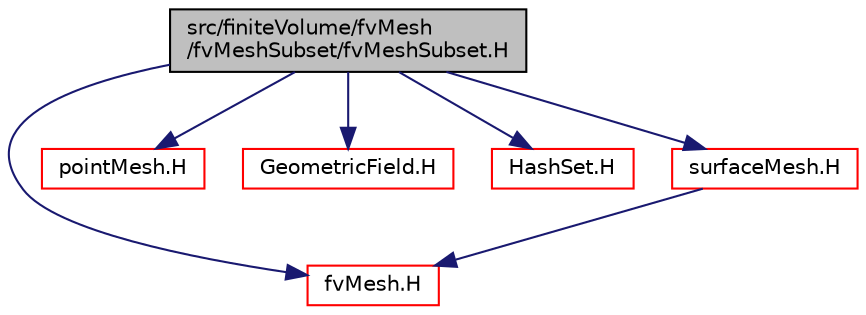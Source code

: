 digraph "src/finiteVolume/fvMesh/fvMeshSubset/fvMeshSubset.H"
{
  bgcolor="transparent";
  edge [fontname="Helvetica",fontsize="10",labelfontname="Helvetica",labelfontsize="10"];
  node [fontname="Helvetica",fontsize="10",shape=record];
  Node1 [label="src/finiteVolume/fvMesh\l/fvMeshSubset/fvMeshSubset.H",height=0.2,width=0.4,color="black", fillcolor="grey75", style="filled", fontcolor="black"];
  Node1 -> Node2 [color="midnightblue",fontsize="10",style="solid",fontname="Helvetica"];
  Node2 [label="fvMesh.H",height=0.2,width=0.4,color="red",URL="$a05816.html"];
  Node1 -> Node3 [color="midnightblue",fontsize="10",style="solid",fontname="Helvetica"];
  Node3 [label="pointMesh.H",height=0.2,width=0.4,color="red",URL="$a08502.html"];
  Node1 -> Node4 [color="midnightblue",fontsize="10",style="solid",fontname="Helvetica"];
  Node4 [label="GeometricField.H",height=0.2,width=0.4,color="red",URL="$a07969.html"];
  Node1 -> Node5 [color="midnightblue",fontsize="10",style="solid",fontname="Helvetica"];
  Node5 [label="HashSet.H",height=0.2,width=0.4,color="red",URL="$a07522.html"];
  Node1 -> Node6 [color="midnightblue",fontsize="10",style="solid",fontname="Helvetica"];
  Node6 [label="surfaceMesh.H",height=0.2,width=0.4,color="red",URL="$a06101.html"];
  Node6 -> Node2 [color="midnightblue",fontsize="10",style="solid",fontname="Helvetica"];
}
